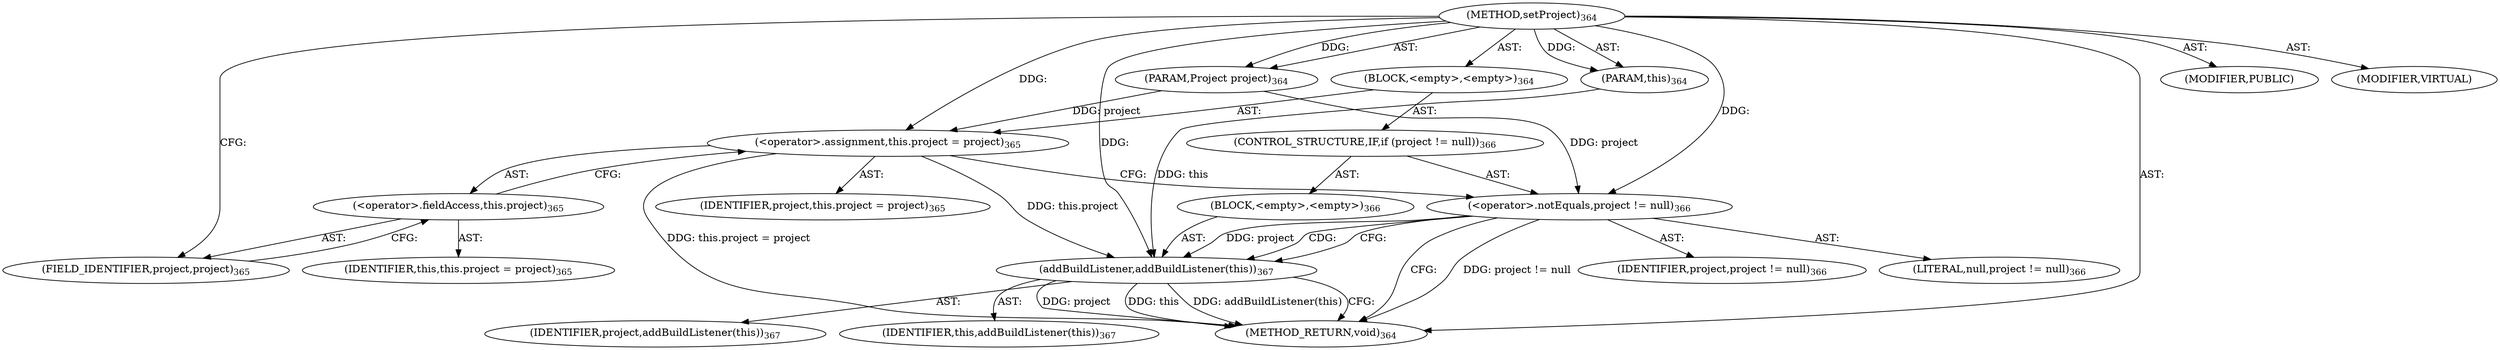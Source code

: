 digraph "setProject" {  
"111669149705" [label = <(METHOD,setProject)<SUB>364</SUB>> ]
"115964116997" [label = <(PARAM,this)<SUB>364</SUB>> ]
"115964117035" [label = <(PARAM,Project project)<SUB>364</SUB>> ]
"25769803789" [label = <(BLOCK,&lt;empty&gt;,&lt;empty&gt;)<SUB>364</SUB>> ]
"30064771209" [label = <(&lt;operator&gt;.assignment,this.project = project)<SUB>365</SUB>> ]
"30064771210" [label = <(&lt;operator&gt;.fieldAccess,this.project)<SUB>365</SUB>> ]
"68719476747" [label = <(IDENTIFIER,this,this.project = project)<SUB>365</SUB>> ]
"55834574902" [label = <(FIELD_IDENTIFIER,project,project)<SUB>365</SUB>> ]
"68719476883" [label = <(IDENTIFIER,project,this.project = project)<SUB>365</SUB>> ]
"47244640260" [label = <(CONTROL_STRUCTURE,IF,if (project != null))<SUB>366</SUB>> ]
"30064771211" [label = <(&lt;operator&gt;.notEquals,project != null)<SUB>366</SUB>> ]
"68719476884" [label = <(IDENTIFIER,project,project != null)<SUB>366</SUB>> ]
"90194313240" [label = <(LITERAL,null,project != null)<SUB>366</SUB>> ]
"25769803790" [label = <(BLOCK,&lt;empty&gt;,&lt;empty&gt;)<SUB>366</SUB>> ]
"30064771212" [label = <(addBuildListener,addBuildListener(this))<SUB>367</SUB>> ]
"68719476885" [label = <(IDENTIFIER,project,addBuildListener(this))<SUB>367</SUB>> ]
"68719476748" [label = <(IDENTIFIER,this,addBuildListener(this))<SUB>367</SUB>> ]
"133143986215" [label = <(MODIFIER,PUBLIC)> ]
"133143986216" [label = <(MODIFIER,VIRTUAL)> ]
"128849018889" [label = <(METHOD_RETURN,void)<SUB>364</SUB>> ]
  "111669149705" -> "115964116997"  [ label = "AST: "] 
  "111669149705" -> "115964117035"  [ label = "AST: "] 
  "111669149705" -> "25769803789"  [ label = "AST: "] 
  "111669149705" -> "133143986215"  [ label = "AST: "] 
  "111669149705" -> "133143986216"  [ label = "AST: "] 
  "111669149705" -> "128849018889"  [ label = "AST: "] 
  "25769803789" -> "30064771209"  [ label = "AST: "] 
  "25769803789" -> "47244640260"  [ label = "AST: "] 
  "30064771209" -> "30064771210"  [ label = "AST: "] 
  "30064771209" -> "68719476883"  [ label = "AST: "] 
  "30064771210" -> "68719476747"  [ label = "AST: "] 
  "30064771210" -> "55834574902"  [ label = "AST: "] 
  "47244640260" -> "30064771211"  [ label = "AST: "] 
  "47244640260" -> "25769803790"  [ label = "AST: "] 
  "30064771211" -> "68719476884"  [ label = "AST: "] 
  "30064771211" -> "90194313240"  [ label = "AST: "] 
  "25769803790" -> "30064771212"  [ label = "AST: "] 
  "30064771212" -> "68719476885"  [ label = "AST: "] 
  "30064771212" -> "68719476748"  [ label = "AST: "] 
  "30064771209" -> "30064771211"  [ label = "CFG: "] 
  "30064771210" -> "30064771209"  [ label = "CFG: "] 
  "30064771211" -> "128849018889"  [ label = "CFG: "] 
  "30064771211" -> "30064771212"  [ label = "CFG: "] 
  "55834574902" -> "30064771210"  [ label = "CFG: "] 
  "30064771212" -> "128849018889"  [ label = "CFG: "] 
  "111669149705" -> "55834574902"  [ label = "CFG: "] 
  "30064771209" -> "128849018889"  [ label = "DDG: this.project = project"] 
  "30064771211" -> "128849018889"  [ label = "DDG: project != null"] 
  "30064771212" -> "128849018889"  [ label = "DDG: project"] 
  "30064771212" -> "128849018889"  [ label = "DDG: this"] 
  "30064771212" -> "128849018889"  [ label = "DDG: addBuildListener(this)"] 
  "111669149705" -> "115964116997"  [ label = "DDG: "] 
  "111669149705" -> "115964117035"  [ label = "DDG: "] 
  "115964117035" -> "30064771209"  [ label = "DDG: project"] 
  "111669149705" -> "30064771209"  [ label = "DDG: "] 
  "111669149705" -> "30064771211"  [ label = "DDG: "] 
  "115964117035" -> "30064771211"  [ label = "DDG: project"] 
  "30064771211" -> "30064771212"  [ label = "DDG: project"] 
  "111669149705" -> "30064771212"  [ label = "DDG: "] 
  "115964116997" -> "30064771212"  [ label = "DDG: this"] 
  "30064771209" -> "30064771212"  [ label = "DDG: this.project"] 
  "30064771211" -> "30064771212"  [ label = "CDG: "] 
}
